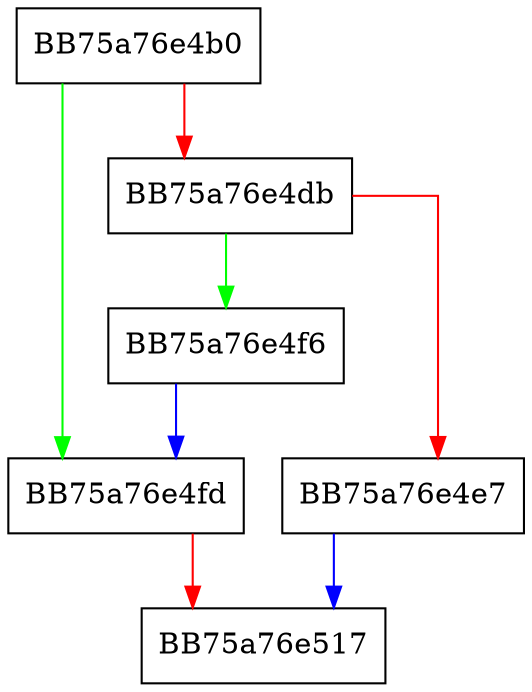 digraph FwpmEngineOpen0 {
  node [shape="box"];
  graph [splines=ortho];
  BB75a76e4b0 -> BB75a76e4fd [color="green"];
  BB75a76e4b0 -> BB75a76e4db [color="red"];
  BB75a76e4db -> BB75a76e4f6 [color="green"];
  BB75a76e4db -> BB75a76e4e7 [color="red"];
  BB75a76e4e7 -> BB75a76e517 [color="blue"];
  BB75a76e4f6 -> BB75a76e4fd [color="blue"];
  BB75a76e4fd -> BB75a76e517 [color="red"];
}